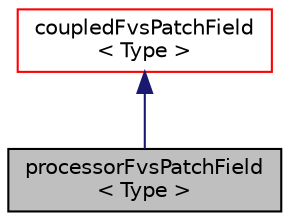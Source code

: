 digraph "processorFvsPatchField&lt; Type &gt;"
{
  bgcolor="transparent";
  edge [fontname="Helvetica",fontsize="10",labelfontname="Helvetica",labelfontsize="10"];
  node [fontname="Helvetica",fontsize="10",shape=record];
  Node1 [label="processorFvsPatchField\l\< Type \>",height=0.2,width=0.4,color="black", fillcolor="grey75", style="filled", fontcolor="black"];
  Node2 -> Node1 [dir="back",color="midnightblue",fontsize="10",style="solid",fontname="Helvetica"];
  Node2 [label="coupledFvsPatchField\l\< Type \>",height=0.2,width=0.4,color="red",URL="$a00420.html",tooltip="Foam::coupledFvsPatchField. "];
}
